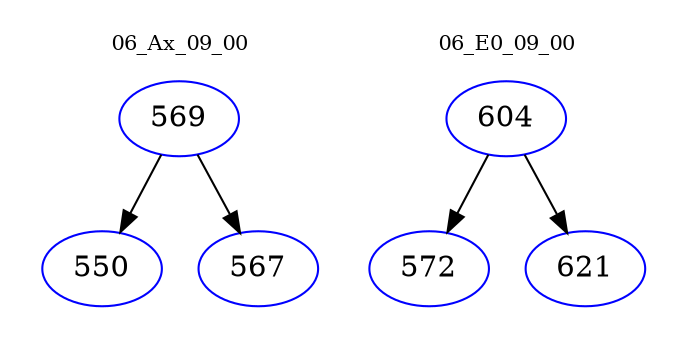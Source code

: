 digraph{
subgraph cluster_0 {
color = white
label = "06_Ax_09_00";
fontsize=10;
T0_569 [label="569", color="blue"]
T0_569 -> T0_550 [color="black"]
T0_550 [label="550", color="blue"]
T0_569 -> T0_567 [color="black"]
T0_567 [label="567", color="blue"]
}
subgraph cluster_1 {
color = white
label = "06_E0_09_00";
fontsize=10;
T1_604 [label="604", color="blue"]
T1_604 -> T1_572 [color="black"]
T1_572 [label="572", color="blue"]
T1_604 -> T1_621 [color="black"]
T1_621 [label="621", color="blue"]
}
}
